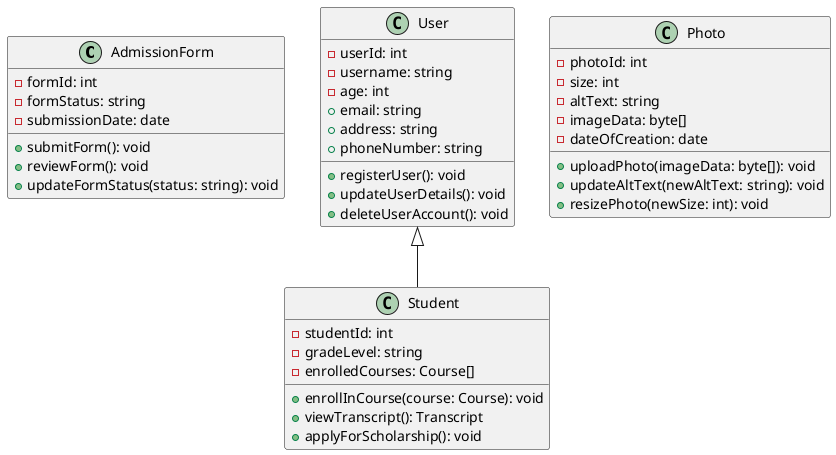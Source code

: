@startuml admissions

class AdmissionForm {
    - formId: int
    - formStatus: string
    - submissionDate: date
    + submitForm(): void
    + reviewForm(): void
    + updateFormStatus(status: string): void
}

class User {
    - userId: int
    - username: string
    - age: int
    + email: string
    + address: string
    + phoneNumber: string
    + registerUser(): void
    + updateUserDetails(): void
    + deleteUserAccount(): void
}

class Student extends User {
    - studentId: int
    - gradeLevel: string
    - enrolledCourses: Course[]
    + enrollInCourse(course: Course): void
    + viewTranscript(): Transcript
    + applyForScholarship(): void
}

class Photo {
    - photoId: int
    - size: int
    - altText: string
    - imageData: byte[]
    - dateOfCreation: date
    + uploadPhoto(imageData: byte[]): void
    + updateAltText(newAltText: string): void
    + resizePhoto(newSize: int): void
}

@enduml